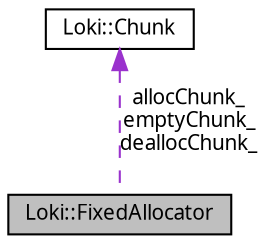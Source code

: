 digraph G
{
  bgcolor="transparent";
  edge [fontname="FreeSans.ttf",fontsize=10,labelfontname="FreeSans.ttf",labelfontsize=10];
  node [fontname="FreeSans.ttf",fontsize=10,shape=record];
  Node1 [label="Loki::FixedAllocator",height=0.2,width=0.4,color="black", fillcolor="grey75", style="filled" fontcolor="black"];
  Node2 -> Node1 [dir=back,color="darkorchid3",fontsize=10,style="dashed",label="allocChunk_\nemptyChunk_\ndeallocChunk_",fontname="FreeSans.ttf"];
  Node2 [label="Loki::Chunk",height=0.2,width=0.4,color="black",URL="$a00645.html"];
}
